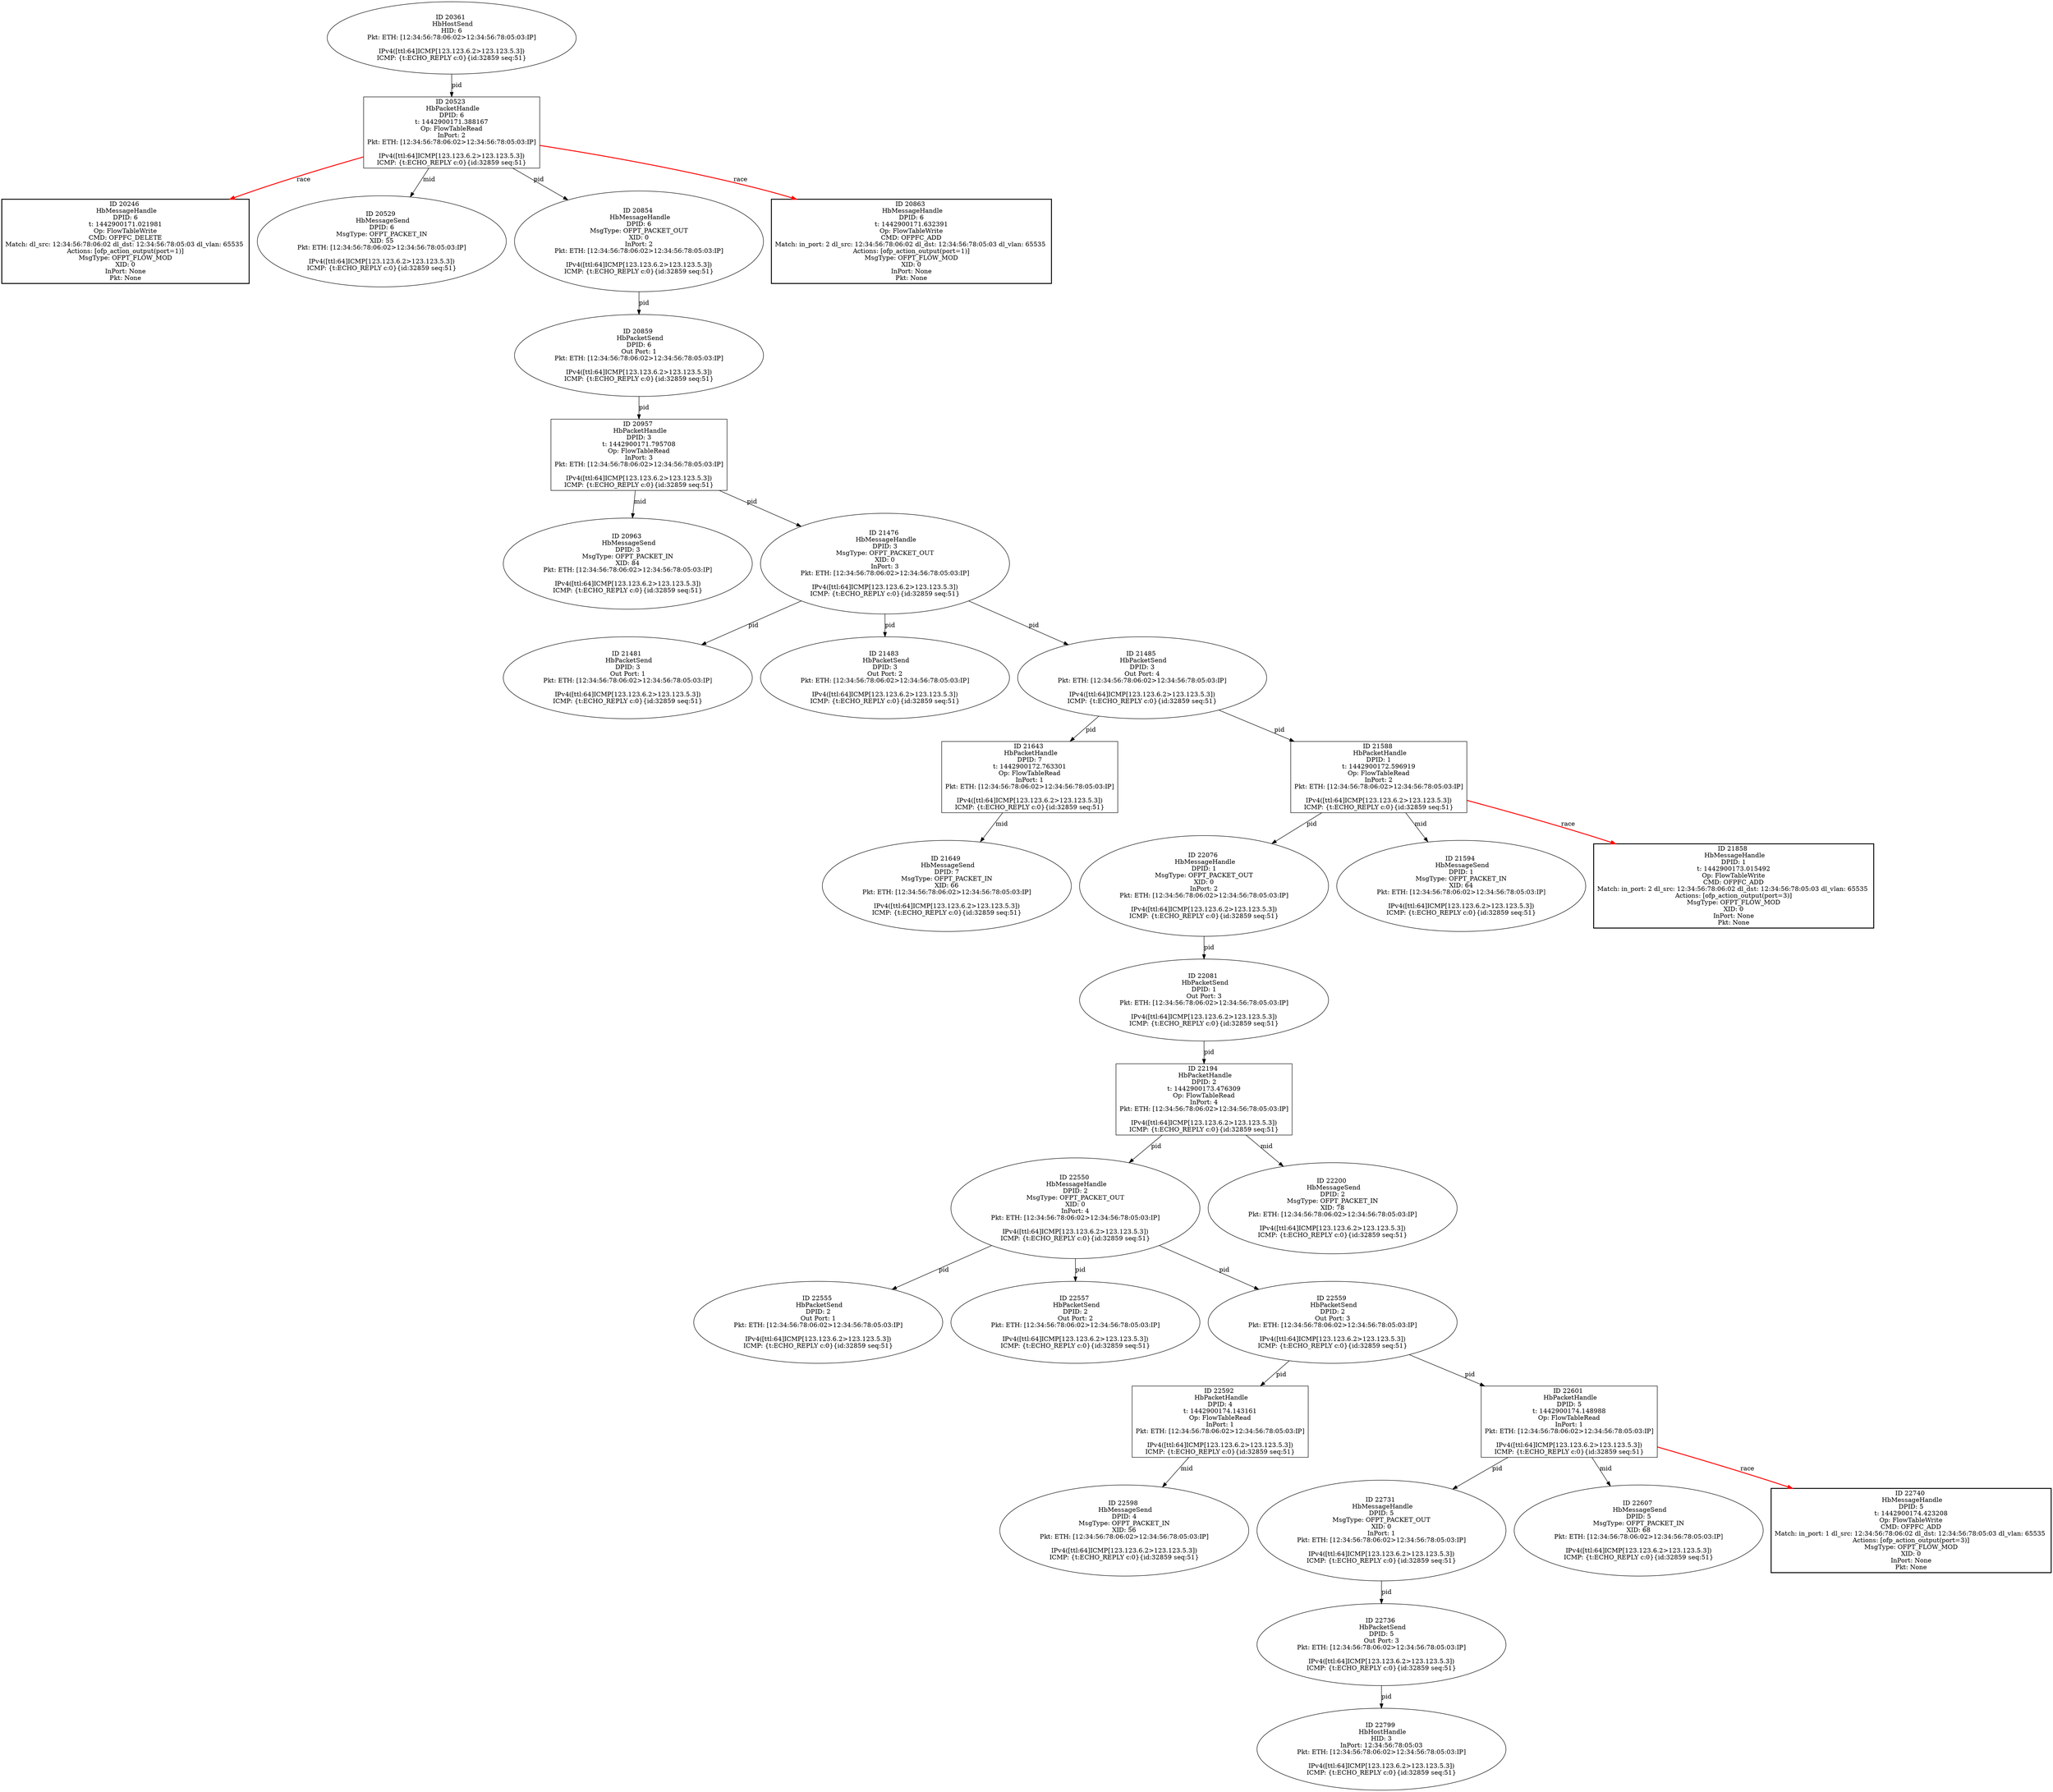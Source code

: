 strict digraph G {
20246 [shape=box, style=bold, event=<hb_events.HbMessageHandle object at 0x10c579210>, label="ID 20246 
 HbMessageHandle
DPID: 6
t: 1442900171.021981
Op: FlowTableWrite
CMD: OFPFC_DELETE
Match: dl_src: 12:34:56:78:06:02 dl_dst: 12:34:56:78:05:03 dl_vlan: 65535 
Actions: [ofp_action_output(port=1)]
MsgType: OFPT_FLOW_MOD
XID: 0
InPort: None
Pkt: None"];
20361 [shape=oval, event=<hb_events.HbHostSend object at 0x10c5b9e90>, label="ID 20361 
 HbHostSend
HID: 6
Pkt: ETH: [12:34:56:78:06:02>12:34:56:78:05:03:IP]

IPv4([ttl:64]ICMP[123.123.6.2>123.123.5.3])
ICMP: {t:ECHO_REPLY c:0}{id:32859 seq:51}"];
21643 [shape=box, event=<hb_events.HbPacketHandle object at 0x10c8e6f10>, label="ID 21643 
 HbPacketHandle
DPID: 7
t: 1442900172.763301
Op: FlowTableRead
InPort: 1
Pkt: ETH: [12:34:56:78:06:02>12:34:56:78:05:03:IP]

IPv4([ttl:64]ICMP[123.123.6.2>123.123.5.3])
ICMP: {t:ECHO_REPLY c:0}{id:32859 seq:51}"];
22799 [shape=oval, event=<hb_events.HbHostHandle object at 0x10cc3f550>, label="ID 22799 
 HbHostHandle
HID: 3
InPort: 12:34:56:78:05:03
Pkt: ETH: [12:34:56:78:06:02>12:34:56:78:05:03:IP]

IPv4([ttl:64]ICMP[123.123.6.2>123.123.5.3])
ICMP: {t:ECHO_REPLY c:0}{id:32859 seq:51}"];
21649 [shape=oval, event=<hb_events.HbMessageSend object at 0x10c8ecc50>, label="ID 21649 
 HbMessageSend
DPID: 7
MsgType: OFPT_PACKET_IN
XID: 66
Pkt: ETH: [12:34:56:78:06:02>12:34:56:78:05:03:IP]

IPv4([ttl:64]ICMP[123.123.6.2>123.123.5.3])
ICMP: {t:ECHO_REPLY c:0}{id:32859 seq:51}"];
22550 [shape=oval, event=<hb_events.HbMessageHandle object at 0x10cb50ad0>, label="ID 22550 
 HbMessageHandle
DPID: 2
MsgType: OFPT_PACKET_OUT
XID: 0
InPort: 4
Pkt: ETH: [12:34:56:78:06:02>12:34:56:78:05:03:IP]

IPv4([ttl:64]ICMP[123.123.6.2>123.123.5.3])
ICMP: {t:ECHO_REPLY c:0}{id:32859 seq:51}"];
22555 [shape=oval, event=<hb_events.HbPacketSend object at 0x10cb4aa10>, label="ID 22555 
 HbPacketSend
DPID: 2
Out Port: 1
Pkt: ETH: [12:34:56:78:06:02>12:34:56:78:05:03:IP]

IPv4([ttl:64]ICMP[123.123.6.2>123.123.5.3])
ICMP: {t:ECHO_REPLY c:0}{id:32859 seq:51}"];
22557 [shape=oval, event=<hb_events.HbPacketSend object at 0x10cb4ac50>, label="ID 22557 
 HbPacketSend
DPID: 2
Out Port: 2
Pkt: ETH: [12:34:56:78:06:02>12:34:56:78:05:03:IP]

IPv4([ttl:64]ICMP[123.123.6.2>123.123.5.3])
ICMP: {t:ECHO_REPLY c:0}{id:32859 seq:51}"];
22559 [shape=oval, event=<hb_events.HbPacketSend object at 0x10cb4ae50>, label="ID 22559 
 HbPacketSend
DPID: 2
Out Port: 3
Pkt: ETH: [12:34:56:78:06:02>12:34:56:78:05:03:IP]

IPv4([ttl:64]ICMP[123.123.6.2>123.123.5.3])
ICMP: {t:ECHO_REPLY c:0}{id:32859 seq:51}"];
20523 [shape=box, event=<hb_events.HbPacketHandle object at 0x10c614610>, label="ID 20523 
 HbPacketHandle
DPID: 6
t: 1442900171.388167
Op: FlowTableRead
InPort: 2
Pkt: ETH: [12:34:56:78:06:02>12:34:56:78:05:03:IP]

IPv4([ttl:64]ICMP[123.123.6.2>123.123.5.3])
ICMP: {t:ECHO_REPLY c:0}{id:32859 seq:51}"];
20529 [shape=oval, event=<hb_events.HbMessageSend object at 0x10c611cd0>, label="ID 20529 
 HbMessageSend
DPID: 6
MsgType: OFPT_PACKET_IN
XID: 55
Pkt: ETH: [12:34:56:78:06:02>12:34:56:78:05:03:IP]

IPv4([ttl:64]ICMP[123.123.6.2>123.123.5.3])
ICMP: {t:ECHO_REPLY c:0}{id:32859 seq:51}"];
22194 [shape=box, event=<hb_events.HbPacketHandle object at 0x10ca42b50>, label="ID 22194 
 HbPacketHandle
DPID: 2
t: 1442900173.476309
Op: FlowTableRead
InPort: 4
Pkt: ETH: [12:34:56:78:06:02>12:34:56:78:05:03:IP]

IPv4([ttl:64]ICMP[123.123.6.2>123.123.5.3])
ICMP: {t:ECHO_REPLY c:0}{id:32859 seq:51}"];
22200 [shape=oval, event=<hb_events.HbMessageSend object at 0x10ca55250>, label="ID 22200 
 HbMessageSend
DPID: 2
MsgType: OFPT_PACKET_IN
XID: 78
Pkt: ETH: [12:34:56:78:06:02>12:34:56:78:05:03:IP]

IPv4([ttl:64]ICMP[123.123.6.2>123.123.5.3])
ICMP: {t:ECHO_REPLY c:0}{id:32859 seq:51}"];
22076 [shape=oval, event=<hb_events.HbMessageHandle object at 0x10c9fb550>, label="ID 22076 
 HbMessageHandle
DPID: 1
MsgType: OFPT_PACKET_OUT
XID: 0
InPort: 2
Pkt: ETH: [12:34:56:78:06:02>12:34:56:78:05:03:IP]

IPv4([ttl:64]ICMP[123.123.6.2>123.123.5.3])
ICMP: {t:ECHO_REPLY c:0}{id:32859 seq:51}"];
22592 [shape=box, event=<hb_events.HbPacketHandle object at 0x10cb7b190>, label="ID 22592 
 HbPacketHandle
DPID: 4
t: 1442900174.143161
Op: FlowTableRead
InPort: 1
Pkt: ETH: [12:34:56:78:06:02>12:34:56:78:05:03:IP]

IPv4([ttl:64]ICMP[123.123.6.2>123.123.5.3])
ICMP: {t:ECHO_REPLY c:0}{id:32859 seq:51}"];
22081 [shape=oval, event=<hb_events.HbPacketSend object at 0x10c9fbb50>, label="ID 22081 
 HbPacketSend
DPID: 1
Out Port: 3
Pkt: ETH: [12:34:56:78:06:02>12:34:56:78:05:03:IP]

IPv4([ttl:64]ICMP[123.123.6.2>123.123.5.3])
ICMP: {t:ECHO_REPLY c:0}{id:32859 seq:51}"];
22598 [shape=oval, event=<hb_events.HbMessageSend object at 0x10cb7b950>, label="ID 22598 
 HbMessageSend
DPID: 4
MsgType: OFPT_PACKET_IN
XID: 56
Pkt: ETH: [12:34:56:78:06:02>12:34:56:78:05:03:IP]

IPv4([ttl:64]ICMP[123.123.6.2>123.123.5.3])
ICMP: {t:ECHO_REPLY c:0}{id:32859 seq:51}"];
22601 [shape=box, event=<hb_events.HbPacketHandle object at 0x10cb7b910>, label="ID 22601 
 HbPacketHandle
DPID: 5
t: 1442900174.148988
Op: FlowTableRead
InPort: 1
Pkt: ETH: [12:34:56:78:06:02>12:34:56:78:05:03:IP]

IPv4([ttl:64]ICMP[123.123.6.2>123.123.5.3])
ICMP: {t:ECHO_REPLY c:0}{id:32859 seq:51}"];
22731 [shape=oval, event=<hb_events.HbMessageHandle object at 0x10cbea7d0>, label="ID 22731 
 HbMessageHandle
DPID: 5
MsgType: OFPT_PACKET_OUT
XID: 0
InPort: 1
Pkt: ETH: [12:34:56:78:06:02>12:34:56:78:05:03:IP]

IPv4([ttl:64]ICMP[123.123.6.2>123.123.5.3])
ICMP: {t:ECHO_REPLY c:0}{id:32859 seq:51}"];
22607 [shape=oval, event=<hb_events.HbMessageSend object at 0x10cb85810>, label="ID 22607 
 HbMessageSend
DPID: 5
MsgType: OFPT_PACKET_IN
XID: 68
Pkt: ETH: [12:34:56:78:06:02>12:34:56:78:05:03:IP]

IPv4([ttl:64]ICMP[123.123.6.2>123.123.5.3])
ICMP: {t:ECHO_REPLY c:0}{id:32859 seq:51}"];
22736 [shape=oval, event=<hb_events.HbPacketSend object at 0x10cbeacd0>, label="ID 22736 
 HbPacketSend
DPID: 5
Out Port: 3
Pkt: ETH: [12:34:56:78:06:02>12:34:56:78:05:03:IP]

IPv4([ttl:64]ICMP[123.123.6.2>123.123.5.3])
ICMP: {t:ECHO_REPLY c:0}{id:32859 seq:51}"];
21588 [shape=box, event=<hb_events.HbPacketHandle object at 0x10c8bdf10>, label="ID 21588 
 HbPacketHandle
DPID: 1
t: 1442900172.596919
Op: FlowTableRead
InPort: 2
Pkt: ETH: [12:34:56:78:06:02>12:34:56:78:05:03:IP]

IPv4([ttl:64]ICMP[123.123.6.2>123.123.5.3])
ICMP: {t:ECHO_REPLY c:0}{id:32859 seq:51}"];
21594 [shape=oval, event=<hb_events.HbMessageSend object at 0x10c8c5650>, label="ID 21594 
 HbMessageSend
DPID: 1
MsgType: OFPT_PACKET_IN
XID: 64
Pkt: ETH: [12:34:56:78:06:02>12:34:56:78:05:03:IP]

IPv4([ttl:64]ICMP[123.123.6.2>123.123.5.3])
ICMP: {t:ECHO_REPLY c:0}{id:32859 seq:51}"];
20957 [shape=box, event=<hb_events.HbPacketHandle object at 0x10c713510>, label="ID 20957 
 HbPacketHandle
DPID: 3
t: 1442900171.795708
Op: FlowTableRead
InPort: 3
Pkt: ETH: [12:34:56:78:06:02>12:34:56:78:05:03:IP]

IPv4([ttl:64]ICMP[123.123.6.2>123.123.5.3])
ICMP: {t:ECHO_REPLY c:0}{id:32859 seq:51}"];
21858 [shape=box, style=bold, event=<hb_events.HbMessageHandle object at 0x10c980210>, label="ID 21858 
 HbMessageHandle
DPID: 1
t: 1442900173.015492
Op: FlowTableWrite
CMD: OFPFC_ADD
Match: in_port: 2 dl_src: 12:34:56:78:06:02 dl_dst: 12:34:56:78:05:03 dl_vlan: 65535 
Actions: [ofp_action_output(port=3)]
MsgType: OFPT_FLOW_MOD
XID: 0
InPort: None
Pkt: None"];
20963 [shape=oval, event=<hb_events.HbMessageSend object at 0x10c713fd0>, label="ID 20963 
 HbMessageSend
DPID: 3
MsgType: OFPT_PACKET_IN
XID: 84
Pkt: ETH: [12:34:56:78:06:02>12:34:56:78:05:03:IP]

IPv4([ttl:64]ICMP[123.123.6.2>123.123.5.3])
ICMP: {t:ECHO_REPLY c:0}{id:32859 seq:51}"];
21476 [shape=oval, event=<hb_events.HbMessageHandle object at 0x10c898e90>, label="ID 21476 
 HbMessageHandle
DPID: 3
MsgType: OFPT_PACKET_OUT
XID: 0
InPort: 3
Pkt: ETH: [12:34:56:78:06:02>12:34:56:78:05:03:IP]

IPv4([ttl:64]ICMP[123.123.6.2>123.123.5.3])
ICMP: {t:ECHO_REPLY c:0}{id:32859 seq:51}"];
21481 [shape=oval, event=<hb_events.HbPacketSend object at 0x10c88b3d0>, label="ID 21481 
 HbPacketSend
DPID: 3
Out Port: 1
Pkt: ETH: [12:34:56:78:06:02>12:34:56:78:05:03:IP]

IPv4([ttl:64]ICMP[123.123.6.2>123.123.5.3])
ICMP: {t:ECHO_REPLY c:0}{id:32859 seq:51}"];
21483 [shape=oval, event=<hb_events.HbPacketSend object at 0x10c88b610>, label="ID 21483 
 HbPacketSend
DPID: 3
Out Port: 2
Pkt: ETH: [12:34:56:78:06:02>12:34:56:78:05:03:IP]

IPv4([ttl:64]ICMP[123.123.6.2>123.123.5.3])
ICMP: {t:ECHO_REPLY c:0}{id:32859 seq:51}"];
21485 [shape=oval, event=<hb_events.HbPacketSend object at 0x10c88b850>, label="ID 21485 
 HbPacketSend
DPID: 3
Out Port: 4
Pkt: ETH: [12:34:56:78:06:02>12:34:56:78:05:03:IP]

IPv4([ttl:64]ICMP[123.123.6.2>123.123.5.3])
ICMP: {t:ECHO_REPLY c:0}{id:32859 seq:51}"];
20854 [shape=oval, event=<hb_events.HbMessageHandle object at 0x10c6cee90>, label="ID 20854 
 HbMessageHandle
DPID: 6
MsgType: OFPT_PACKET_OUT
XID: 0
InPort: 2
Pkt: ETH: [12:34:56:78:06:02>12:34:56:78:05:03:IP]

IPv4([ttl:64]ICMP[123.123.6.2>123.123.5.3])
ICMP: {t:ECHO_REPLY c:0}{id:32859 seq:51}"];
22740 [shape=box, style=bold, event=<hb_events.HbMessageHandle object at 0x10cc00590>, label="ID 22740 
 HbMessageHandle
DPID: 5
t: 1442900174.423208
Op: FlowTableWrite
CMD: OFPFC_ADD
Match: in_port: 1 dl_src: 12:34:56:78:06:02 dl_dst: 12:34:56:78:05:03 dl_vlan: 65535 
Actions: [ofp_action_output(port=3)]
MsgType: OFPT_FLOW_MOD
XID: 0
InPort: None
Pkt: None"];
20859 [shape=oval, event=<hb_events.HbPacketSend object at 0x10c6caa90>, label="ID 20859 
 HbPacketSend
DPID: 6
Out Port: 1
Pkt: ETH: [12:34:56:78:06:02>12:34:56:78:05:03:IP]

IPv4([ttl:64]ICMP[123.123.6.2>123.123.5.3])
ICMP: {t:ECHO_REPLY c:0}{id:32859 seq:51}"];
20863 [shape=box, style=bold, event=<hb_events.HbMessageHandle object at 0x10c6cae50>, label="ID 20863 
 HbMessageHandle
DPID: 6
t: 1442900171.632391
Op: FlowTableWrite
CMD: OFPFC_ADD
Match: in_port: 2 dl_src: 12:34:56:78:06:02 dl_dst: 12:34:56:78:05:03 dl_vlan: 65535 
Actions: [ofp_action_output(port=1)]
MsgType: OFPT_FLOW_MOD
XID: 0
InPort: None
Pkt: None"];
20361 -> 20523  [rel=pid, label=pid];
21643 -> 21649  [rel=mid, label=mid];
22550 -> 22555  [rel=pid, label=pid];
22550 -> 22557  [rel=pid, label=pid];
22550 -> 22559  [rel=pid, label=pid];
22559 -> 22592  [rel=pid, label=pid];
22559 -> 22601  [rel=pid, label=pid];
20523 -> 20529  [rel=mid, label=mid];
20523 -> 20246  [harmful=True, color=red, style=bold, rel=race, label=race];
20523 -> 20854  [rel=pid, label=pid];
20523 -> 20863  [harmful=True, color=red, style=bold, rel=race, label=race];
22194 -> 22200  [rel=mid, label=mid];
22194 -> 22550  [rel=pid, label=pid];
22076 -> 22081  [rel=pid, label=pid];
22592 -> 22598  [rel=mid, label=mid];
22081 -> 22194  [rel=pid, label=pid];
22601 -> 22731  [rel=pid, label=pid];
22601 -> 22740  [harmful=True, color=red, style=bold, rel=race, label=race];
22601 -> 22607  [rel=mid, label=mid];
22731 -> 22736  [rel=pid, label=pid];
22736 -> 22799  [rel=pid, label=pid];
21588 -> 21594  [rel=mid, label=mid];
21588 -> 22076  [rel=pid, label=pid];
21588 -> 21858  [harmful=True, color=red, style=bold, rel=race, label=race];
20957 -> 20963  [rel=mid, label=mid];
20957 -> 21476  [rel=pid, label=pid];
21476 -> 21481  [rel=pid, label=pid];
21476 -> 21483  [rel=pid, label=pid];
21476 -> 21485  [rel=pid, label=pid];
21485 -> 21643  [rel=pid, label=pid];
21485 -> 21588  [rel=pid, label=pid];
20854 -> 20859  [rel=pid, label=pid];
20859 -> 20957  [rel=pid, label=pid];
}
